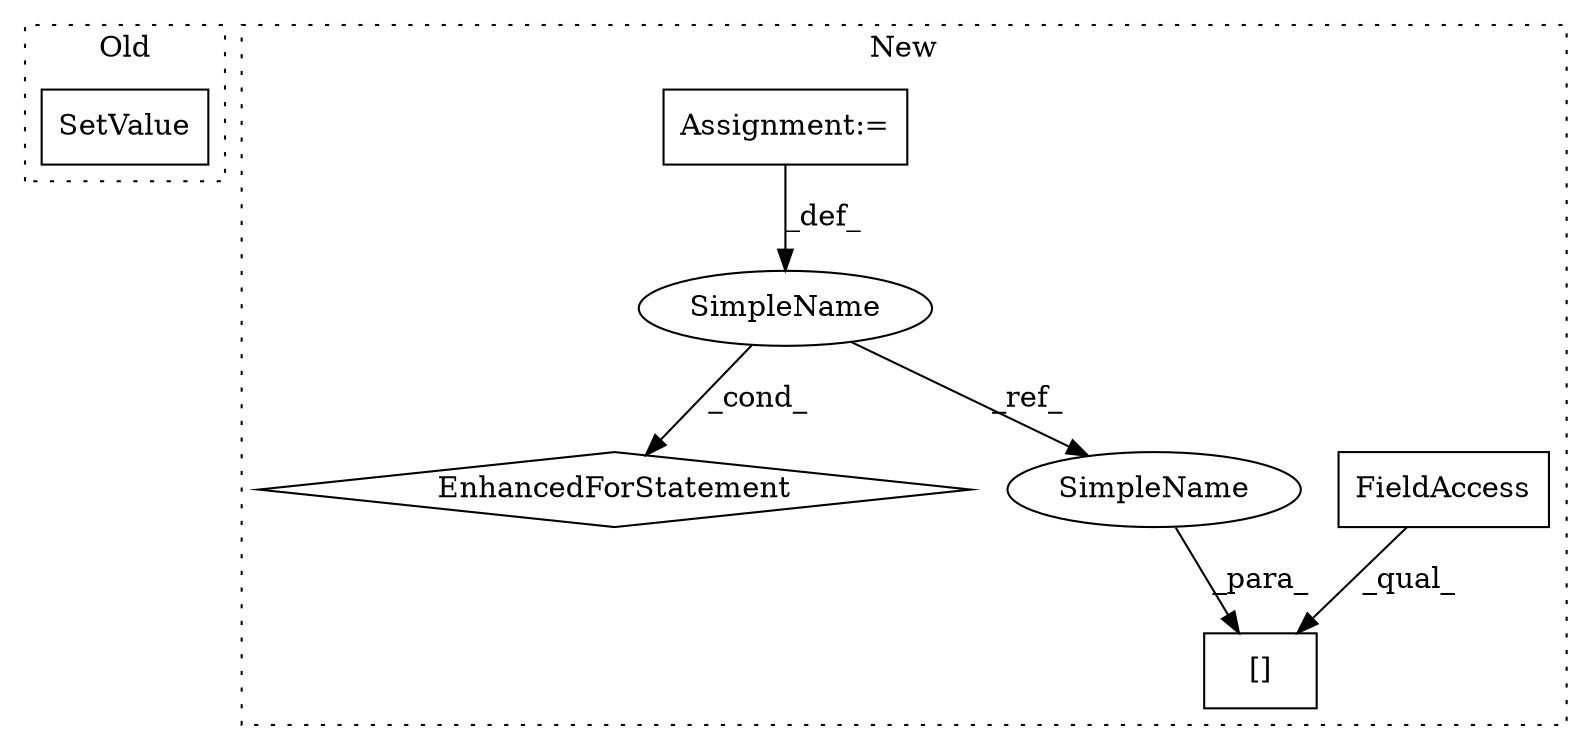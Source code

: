 digraph G {
subgraph cluster0 {
1 [label="SetValue" a="32" s="6971,6983" l="9,1" shape="box"];
label = "Old";
style="dotted";
}
subgraph cluster1 {
2 [label="EnhancedForStatement" a="70" s="5693,5768" l="53,2" shape="diamond"];
3 [label="SimpleName" a="42" s="5753" l="3" shape="ellipse"];
4 [label="[]" a="2" s="5782,5795" l="10,1" shape="box"];
5 [label="FieldAccess" a="22" s="5782" l="9" shape="box"];
6 [label="Assignment:=" a="7" s="5693,5768" l="53,2" shape="box"];
7 [label="SimpleName" a="42" s="5792" l="3" shape="ellipse"];
label = "New";
style="dotted";
}
3 -> 7 [label="_ref_"];
3 -> 2 [label="_cond_"];
5 -> 4 [label="_qual_"];
6 -> 3 [label="_def_"];
7 -> 4 [label="_para_"];
}